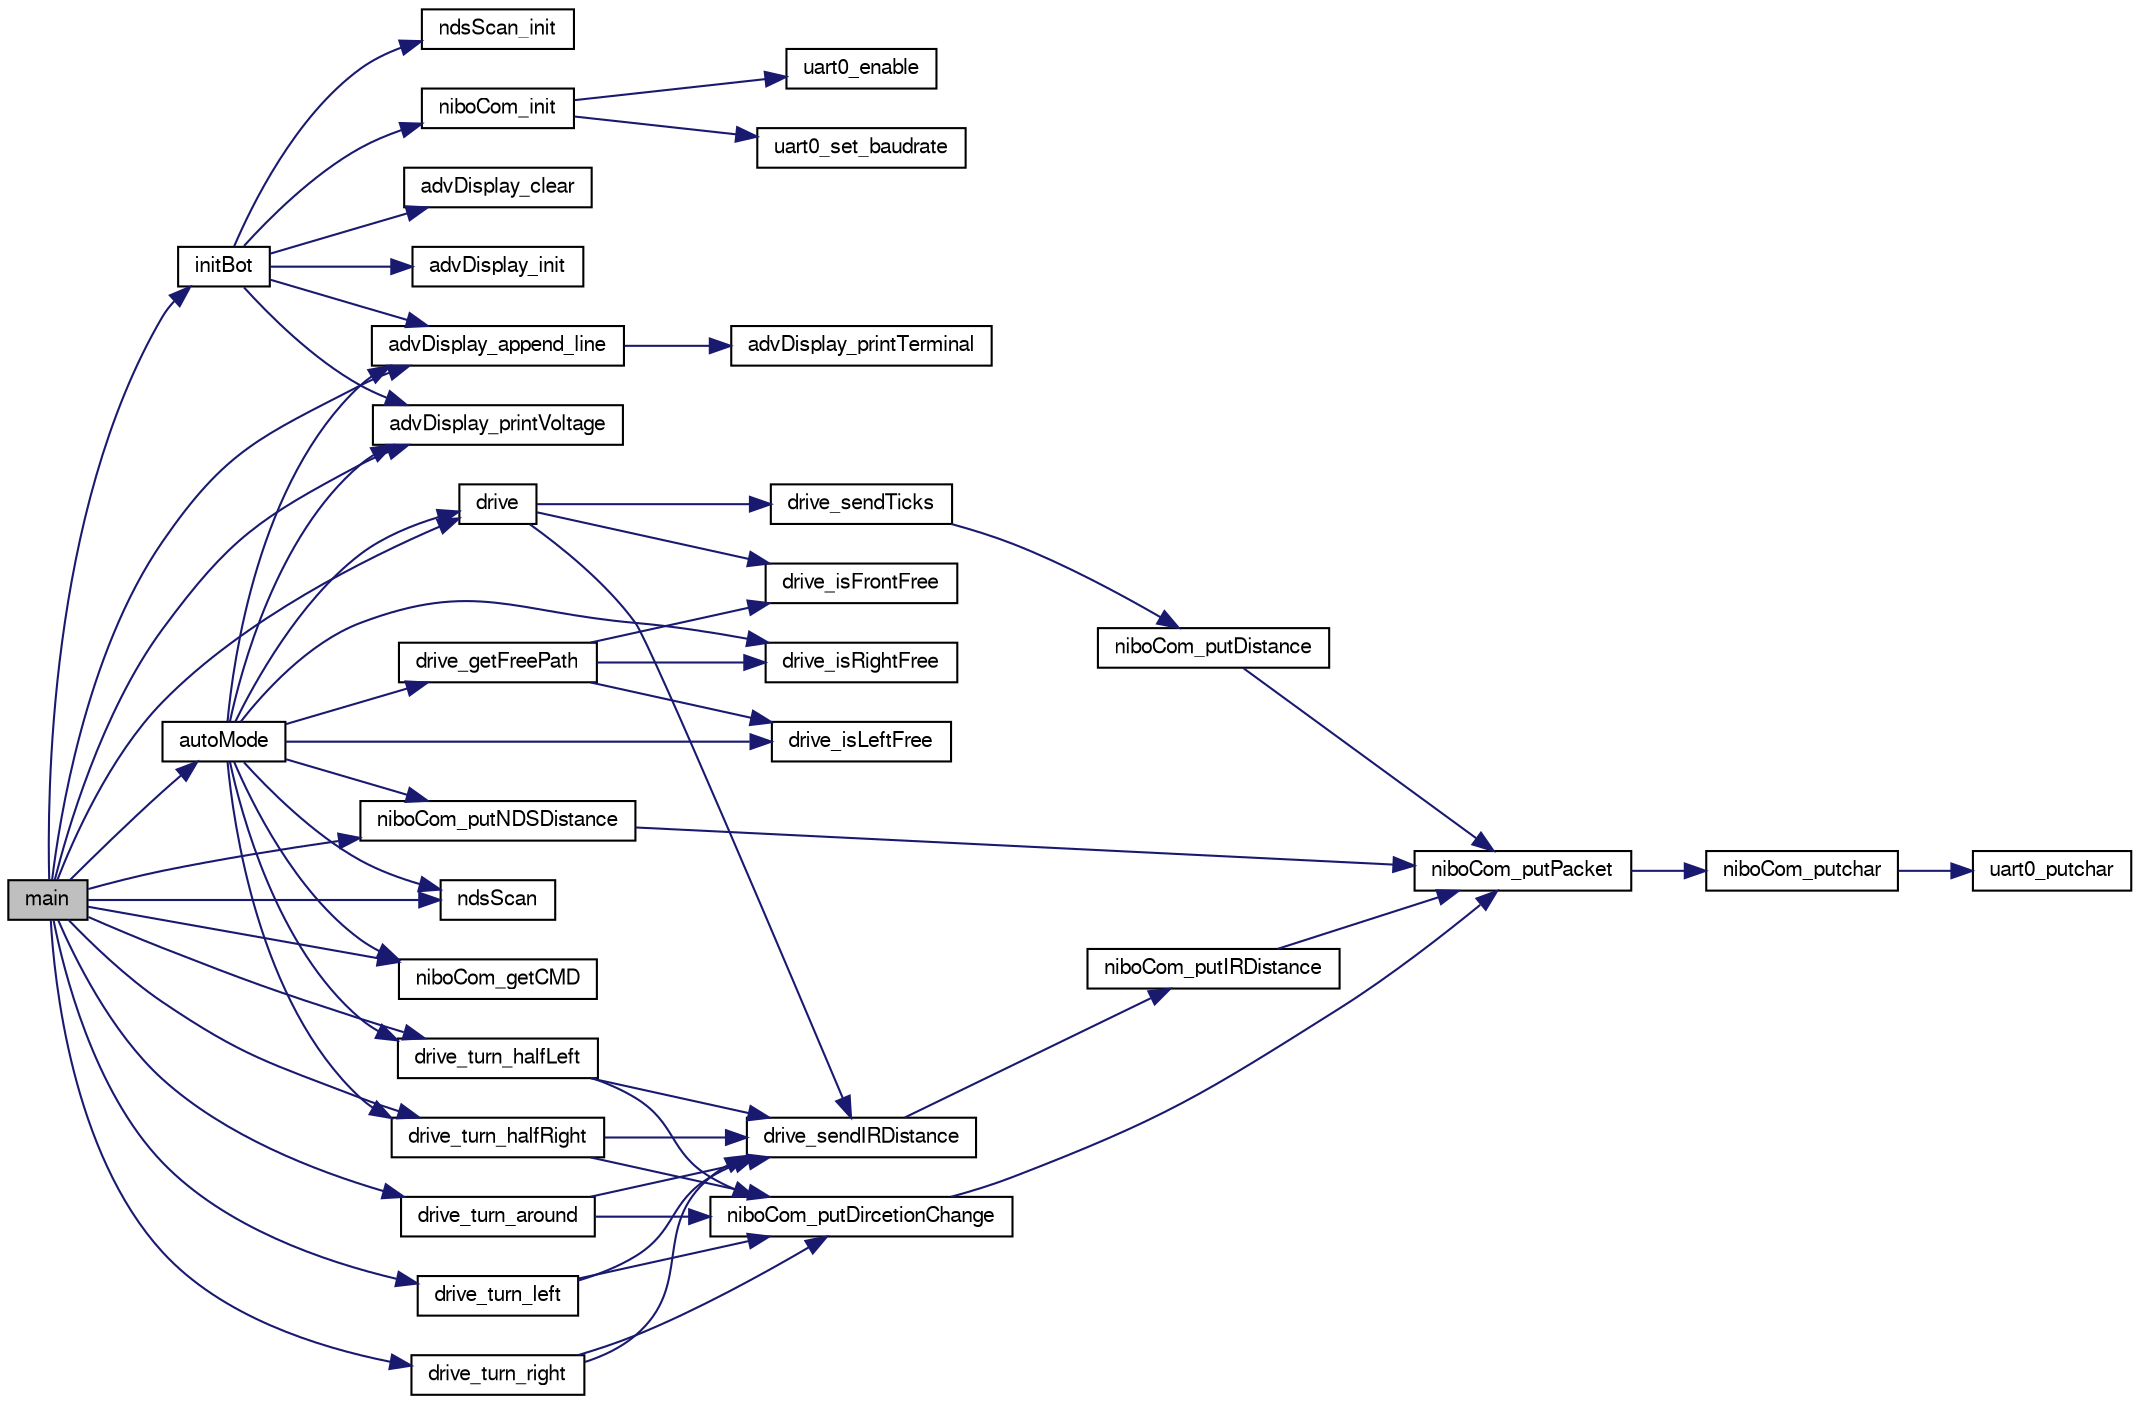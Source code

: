 digraph G
{
  edge [fontname="FreeSans",fontsize="10",labelfontname="FreeSans",labelfontsize="10"];
  node [fontname="FreeSans",fontsize="10",shape=record];
  rankdir=LR;
  Node1 [label="main",height=0.2,width=0.4,color="black", fillcolor="grey75", style="filled" fontcolor="black"];
  Node1 -> Node2 [color="midnightblue",fontsize="10",style="solid",fontname="FreeSans"];
  Node2 [label="advDisplay_append_line",height=0.2,width=0.4,color="black", fillcolor="white", style="filled",URL="$advDisplay_8c.html#a877acdcd1541e3c7ee4da987db04baf3",tooltip="appends a line to the advDisplay terminal -&gt; display can show the last terminal_lines..."];
  Node2 -> Node3 [color="midnightblue",fontsize="10",style="solid",fontname="FreeSans"];
  Node3 [label="advDisplay_printTerminal",height=0.2,width=0.4,color="black", fillcolor="white", style="filled",URL="$advDisplay_8c.html#a0781f97ba4c33e17c557718fb50856d6"];
  Node1 -> Node4 [color="midnightblue",fontsize="10",style="solid",fontname="FreeSans"];
  Node4 [label="advDisplay_printVoltage",height=0.2,width=0.4,color="black", fillcolor="white", style="filled",URL="$advDisplay_8c.html#a6d389718ae066d6a8e683a70e970c333",tooltip="prints the current Voltage on the display"];
  Node1 -> Node5 [color="midnightblue",fontsize="10",style="solid",fontname="FreeSans"];
  Node5 [label="autoMode",height=0.2,width=0.4,color="black", fillcolor="white", style="filled",URL="$main_8c.html#a6203cf7730a43127dc43ea7afbd43e4d",tooltip="moves the nibo around automagically"];
  Node5 -> Node2 [color="midnightblue",fontsize="10",style="solid",fontname="FreeSans"];
  Node5 -> Node4 [color="midnightblue",fontsize="10",style="solid",fontname="FreeSans"];
  Node5 -> Node6 [color="midnightblue",fontsize="10",style="solid",fontname="FreeSans"];
  Node6 [label="drive",height=0.2,width=0.4,color="black", fillcolor="white", style="filled",URL="$drive_8c.html#aa2d373458dccc680c0bd9d0da32f09b8",tooltip="moves the nibo forwards if no obstacle blocks the path"];
  Node6 -> Node7 [color="midnightblue",fontsize="10",style="solid",fontname="FreeSans"];
  Node7 [label="drive_isFrontFree",height=0.2,width=0.4,color="black", fillcolor="white", style="filled",URL="$drive_8c.html#af8ce29030de77bc0872608bdb2bc2272",tooltip="checks wheter the path in front of the nibo is blocked or not"];
  Node6 -> Node8 [color="midnightblue",fontsize="10",style="solid",fontname="FreeSans"];
  Node8 [label="drive_sendIRDistance",height=0.2,width=0.4,color="black", fillcolor="white", style="filled",URL="$drive_8c.html#a14dd377df8fc35f321b94470d994d1d4",tooltip="sends the IR-sensor values via xbee"];
  Node8 -> Node9 [color="midnightblue",fontsize="10",style="solid",fontname="FreeSans"];
  Node9 [label="niboCom_putIRDistance",height=0.2,width=0.4,color="black", fillcolor="white", style="filled",URL="$niboCom_8c.html#a7b4a49fd74ddce73f2d21c8237d35f82",tooltip="sends a IRDistance packet via xbee"];
  Node9 -> Node10 [color="midnightblue",fontsize="10",style="solid",fontname="FreeSans"];
  Node10 [label="niboCom_putPacket",height=0.2,width=0.4,color="black", fillcolor="white", style="filled",URL="$niboCom_8c.html#a2859c4990c06d21ae58d0a88d3b28467",tooltip="sends a niboCom packet via xbee"];
  Node10 -> Node11 [color="midnightblue",fontsize="10",style="solid",fontname="FreeSans"];
  Node11 [label="niboCom_putchar",height=0.2,width=0.4,color="black", fillcolor="white", style="filled",URL="$niboCom_8c.html#ae1e5321f17ac250714265f5007c2c866",tooltip="sends a char via xbee. Blocking function."];
  Node11 -> Node12 [color="midnightblue",fontsize="10",style="solid",fontname="FreeSans"];
  Node12 [label="uart0_putchar",height=0.2,width=0.4,color="black", fillcolor="white", style="filled",URL="$uart0_8c.html#abbeecbb2f51e542fdb5f89a26d3449da"];
  Node6 -> Node13 [color="midnightblue",fontsize="10",style="solid",fontname="FreeSans"];
  Node13 [label="drive_sendTicks",height=0.2,width=0.4,color="black", fillcolor="white", style="filled",URL="$drive_8c.html#a1b3cd7e81785fc525af7a91c2eea925b",tooltip="sends the moved distance of nibo via xbee"];
  Node13 -> Node14 [color="midnightblue",fontsize="10",style="solid",fontname="FreeSans"];
  Node14 [label="niboCom_putDistance",height=0.2,width=0.4,color="black", fillcolor="white", style="filled",URL="$niboCom_8c.html#a436a5c45d09aa907f0592f30f6ba340c",tooltip="sends a Distance packet via xbee"];
  Node14 -> Node10 [color="midnightblue",fontsize="10",style="solid",fontname="FreeSans"];
  Node5 -> Node15 [color="midnightblue",fontsize="10",style="solid",fontname="FreeSans"];
  Node15 [label="drive_getFreePath",height=0.2,width=0.4,color="black", fillcolor="white", style="filled",URL="$drive_8c.html#a7966327d08d3514686f307c30cdd0514",tooltip="returns a non-blocked direction for the nibo"];
  Node15 -> Node7 [color="midnightblue",fontsize="10",style="solid",fontname="FreeSans"];
  Node15 -> Node16 [color="midnightblue",fontsize="10",style="solid",fontname="FreeSans"];
  Node16 [label="drive_isLeftFree",height=0.2,width=0.4,color="black", fillcolor="white", style="filled",URL="$drive_8c.html#a4a6c2c2932d4eaa077a084804a8003f0",tooltip="checks wheter the path left of the nibo is blocked or not"];
  Node15 -> Node17 [color="midnightblue",fontsize="10",style="solid",fontname="FreeSans"];
  Node17 [label="drive_isRightFree",height=0.2,width=0.4,color="black", fillcolor="white", style="filled",URL="$drive_8c.html#a1749c127ee781d52fe5832952f215dc9",tooltip="checks wheter the path right of the nibo is blocked or not"];
  Node5 -> Node16 [color="midnightblue",fontsize="10",style="solid",fontname="FreeSans"];
  Node5 -> Node17 [color="midnightblue",fontsize="10",style="solid",fontname="FreeSans"];
  Node5 -> Node18 [color="midnightblue",fontsize="10",style="solid",fontname="FreeSans"];
  Node18 [label="drive_turn_halfLeft",height=0.2,width=0.4,color="black", fillcolor="white", style="filled",URL="$drive_8c.html#ae4a21ae95d8ca66c900db09f1f835361",tooltip="turns the nibo 45 degree to the left"];
  Node18 -> Node8 [color="midnightblue",fontsize="10",style="solid",fontname="FreeSans"];
  Node18 -> Node19 [color="midnightblue",fontsize="10",style="solid",fontname="FreeSans"];
  Node19 [label="niboCom_putDircetionChange",height=0.2,width=0.4,color="black", fillcolor="white", style="filled",URL="$niboCom_8c.html#ac2c2c2467adfe3e1a958f04227ebba6c",tooltip="sends a DirectionChange packet via xbee"];
  Node19 -> Node10 [color="midnightblue",fontsize="10",style="solid",fontname="FreeSans"];
  Node5 -> Node20 [color="midnightblue",fontsize="10",style="solid",fontname="FreeSans"];
  Node20 [label="drive_turn_halfRight",height=0.2,width=0.4,color="black", fillcolor="white", style="filled",URL="$drive_8c.html#a394406132a355b7619d7388dfb701d0b",tooltip="turns the nibo 45 degree to the right"];
  Node20 -> Node8 [color="midnightblue",fontsize="10",style="solid",fontname="FreeSans"];
  Node20 -> Node19 [color="midnightblue",fontsize="10",style="solid",fontname="FreeSans"];
  Node5 -> Node21 [color="midnightblue",fontsize="10",style="solid",fontname="FreeSans"];
  Node21 [label="ndsScan",height=0.2,width=0.4,color="black", fillcolor="white", style="filled",URL="$ndsScan_8c.html#ab05da9f35d22df0f5b1f5d5a289278da",tooltip="scans the surrounding of the nibo with the nds3"];
  Node5 -> Node22 [color="midnightblue",fontsize="10",style="solid",fontname="FreeSans"];
  Node22 [label="niboCom_getCMD",height=0.2,width=0.4,color="black", fillcolor="white", style="filled",URL="$niboCom_8c.html#a76ad9e6afaec69b482c1e058380dc46f",tooltip="tries to catch a command send via xbee"];
  Node5 -> Node23 [color="midnightblue",fontsize="10",style="solid",fontname="FreeSans"];
  Node23 [label="niboCom_putNDSDistance",height=0.2,width=0.4,color="black", fillcolor="white", style="filled",URL="$niboCom_8c.html#a6141747e15bea2a63d51a7cdfbce2435",tooltip="sends a NDSDistance packet via xbee"];
  Node23 -> Node10 [color="midnightblue",fontsize="10",style="solid",fontname="FreeSans"];
  Node1 -> Node6 [color="midnightblue",fontsize="10",style="solid",fontname="FreeSans"];
  Node1 -> Node24 [color="midnightblue",fontsize="10",style="solid",fontname="FreeSans"];
  Node24 [label="drive_turn_around",height=0.2,width=0.4,color="black", fillcolor="white", style="filled",URL="$drive_8c.html#a8611e0fce2d7766f48b8f0e2df18458a",tooltip="turns the nibo 180 degree to the right"];
  Node24 -> Node8 [color="midnightblue",fontsize="10",style="solid",fontname="FreeSans"];
  Node24 -> Node19 [color="midnightblue",fontsize="10",style="solid",fontname="FreeSans"];
  Node1 -> Node18 [color="midnightblue",fontsize="10",style="solid",fontname="FreeSans"];
  Node1 -> Node20 [color="midnightblue",fontsize="10",style="solid",fontname="FreeSans"];
  Node1 -> Node25 [color="midnightblue",fontsize="10",style="solid",fontname="FreeSans"];
  Node25 [label="drive_turn_left",height=0.2,width=0.4,color="black", fillcolor="white", style="filled",URL="$drive_8c.html#abc9a4479c1bc08bdc1457d9de54657cd",tooltip="turns the nibo 90 degree to the left"];
  Node25 -> Node8 [color="midnightblue",fontsize="10",style="solid",fontname="FreeSans"];
  Node25 -> Node19 [color="midnightblue",fontsize="10",style="solid",fontname="FreeSans"];
  Node1 -> Node26 [color="midnightblue",fontsize="10",style="solid",fontname="FreeSans"];
  Node26 [label="drive_turn_right",height=0.2,width=0.4,color="black", fillcolor="white", style="filled",URL="$drive_8c.html#a15d2f4079089eb83f1784c20e35bdd34",tooltip="turns the nibo 90 degree to the right"];
  Node26 -> Node8 [color="midnightblue",fontsize="10",style="solid",fontname="FreeSans"];
  Node26 -> Node19 [color="midnightblue",fontsize="10",style="solid",fontname="FreeSans"];
  Node1 -> Node27 [color="midnightblue",fontsize="10",style="solid",fontname="FreeSans"];
  Node27 [label="initBot",height=0.2,width=0.4,color="black", fillcolor="white", style="filled",URL="$main_8c.html#a87db9dcc05749f528302dd9ed81ebb62",tooltip="initializes the nibo"];
  Node27 -> Node2 [color="midnightblue",fontsize="10",style="solid",fontname="FreeSans"];
  Node27 -> Node28 [color="midnightblue",fontsize="10",style="solid",fontname="FreeSans"];
  Node28 [label="advDisplay_clear",height=0.2,width=0.4,color="black", fillcolor="white", style="filled",URL="$advDisplay_8c.html#a810800b1b783e6ea09de3bc279a6075b",tooltip="clears the terminal area of the display"];
  Node27 -> Node29 [color="midnightblue",fontsize="10",style="solid",fontname="FreeSans"];
  Node29 [label="advDisplay_init",height=0.2,width=0.4,color="black", fillcolor="white", style="filled",URL="$advDisplay_8c.html#a5aa9db7de45ec65b37caa87d699a93e7",tooltip="initializes the advanced Display library"];
  Node27 -> Node4 [color="midnightblue",fontsize="10",style="solid",fontname="FreeSans"];
  Node27 -> Node30 [color="midnightblue",fontsize="10",style="solid",fontname="FreeSans"];
  Node30 [label="ndsScan_init",height=0.2,width=0.4,color="black", fillcolor="white", style="filled",URL="$ndsScan_8c.html#a26da878dab6bb25af115443ce0b654b2",tooltip="initialize nds3 module"];
  Node27 -> Node31 [color="midnightblue",fontsize="10",style="solid",fontname="FreeSans"];
  Node31 [label="niboCom_init",height=0.2,width=0.4,color="black", fillcolor="white", style="filled",URL="$niboCom_8c.html#a7ce95eef0977ffbd7fd01ce2898f0eb1",tooltip="initializes xbee communication"];
  Node31 -> Node32 [color="midnightblue",fontsize="10",style="solid",fontname="FreeSans"];
  Node32 [label="uart0_enable",height=0.2,width=0.4,color="black", fillcolor="white", style="filled",URL="$uart0_8c.html#af3c5c8a0b6b3725f4abda94400a5f988"];
  Node31 -> Node33 [color="midnightblue",fontsize="10",style="solid",fontname="FreeSans"];
  Node33 [label="uart0_set_baudrate",height=0.2,width=0.4,color="black", fillcolor="white", style="filled",URL="$uart0_8c.html#aefd883941f8f6a74ed46b6af434fc758"];
  Node1 -> Node21 [color="midnightblue",fontsize="10",style="solid",fontname="FreeSans"];
  Node1 -> Node22 [color="midnightblue",fontsize="10",style="solid",fontname="FreeSans"];
  Node1 -> Node23 [color="midnightblue",fontsize="10",style="solid",fontname="FreeSans"];
}
